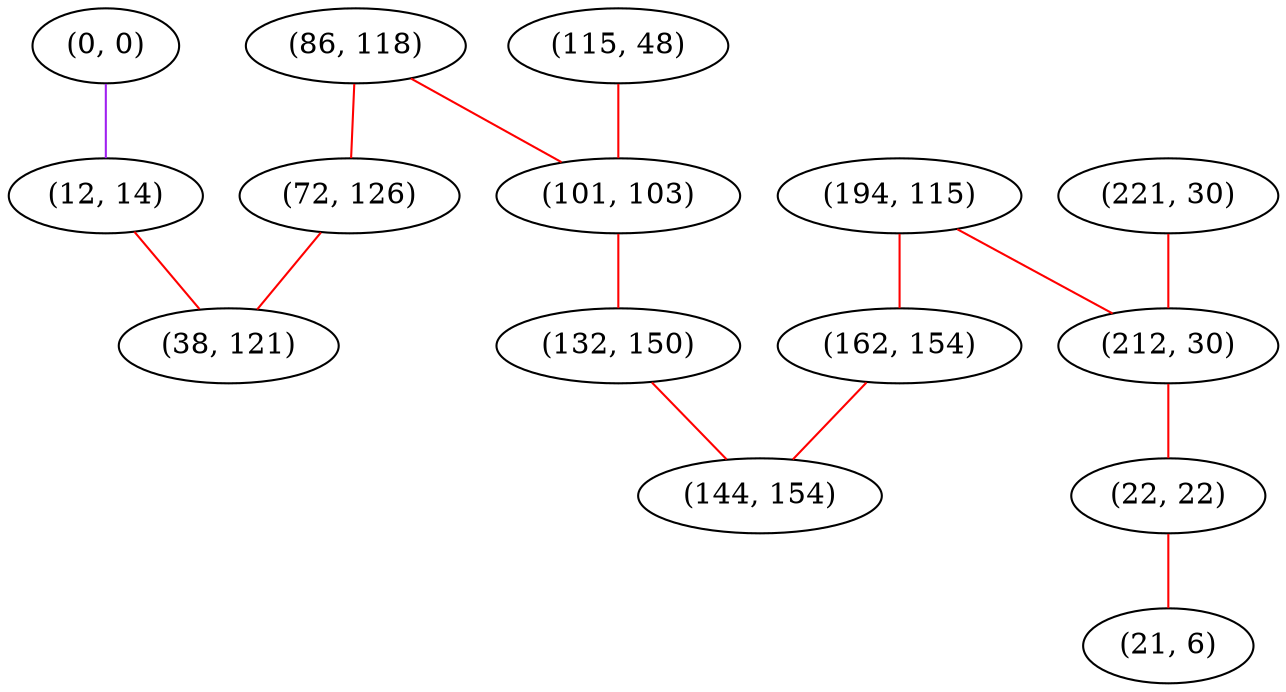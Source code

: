 graph "" {
"(0, 0)";
"(194, 115)";
"(12, 14)";
"(221, 30)";
"(86, 118)";
"(115, 48)";
"(101, 103)";
"(212, 30)";
"(72, 126)";
"(38, 121)";
"(132, 150)";
"(22, 22)";
"(21, 6)";
"(162, 154)";
"(144, 154)";
"(0, 0)" -- "(12, 14)"  [color=purple, key=0, weight=4];
"(194, 115)" -- "(212, 30)"  [color=red, key=0, weight=1];
"(194, 115)" -- "(162, 154)"  [color=red, key=0, weight=1];
"(12, 14)" -- "(38, 121)"  [color=red, key=0, weight=1];
"(221, 30)" -- "(212, 30)"  [color=red, key=0, weight=1];
"(86, 118)" -- "(72, 126)"  [color=red, key=0, weight=1];
"(86, 118)" -- "(101, 103)"  [color=red, key=0, weight=1];
"(115, 48)" -- "(101, 103)"  [color=red, key=0, weight=1];
"(101, 103)" -- "(132, 150)"  [color=red, key=0, weight=1];
"(212, 30)" -- "(22, 22)"  [color=red, key=0, weight=1];
"(72, 126)" -- "(38, 121)"  [color=red, key=0, weight=1];
"(132, 150)" -- "(144, 154)"  [color=red, key=0, weight=1];
"(22, 22)" -- "(21, 6)"  [color=red, key=0, weight=1];
"(162, 154)" -- "(144, 154)"  [color=red, key=0, weight=1];
}
